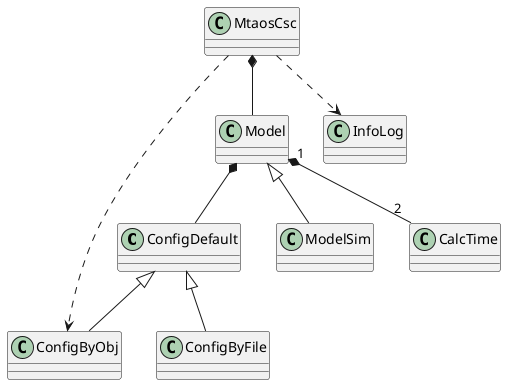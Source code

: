 @startuml
ConfigDefault <|-- ConfigByFile
ConfigDefault <|-- ConfigByObj
Model <|-- ModelSim
Model *-- ConfigDefault
Model "1" *-- "2" CalcTime
MtaosCsc *-- Model
MtaosCsc ..> InfoLog
MtaosCsc ..> ConfigByObj
@enduml
